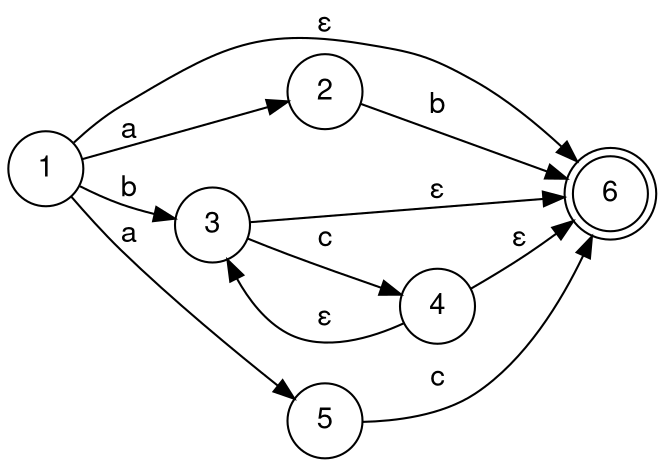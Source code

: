 digraph test{
    fontname="Helvetica,Arial,sans-serif"
	node [fontname="Helvetica,Arial,sans-serif"]
	edge [fontname="Helvetica,Arial,sans-serif"]
    node [shape = doublecircle]; 6;
    rankdir=LR;
    layout=dot;
    size="8,4"
    node [shape = circle];
    1->2 [label = "a"];
    1->6 [label = "ε"];
    2->6 [label = "b"];
    1->3 [label = "b"];
    4->3 [label = "ε"]
    3->4  [label = "c"];
    4->6 [label = "ε"];
    3->6 [label = "ε"];
    1->5 [label = "a"];
    5->6 [label = "c"];
}